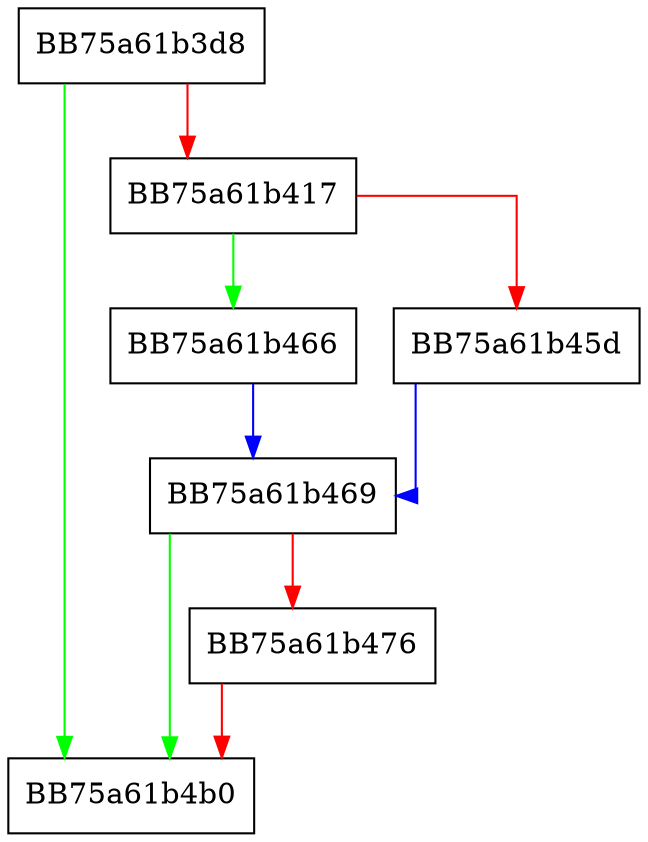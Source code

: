 digraph post {
  node [shape="box"];
  graph [splines=ortho];
  BB75a61b3d8 -> BB75a61b4b0 [color="green"];
  BB75a61b3d8 -> BB75a61b417 [color="red"];
  BB75a61b417 -> BB75a61b466 [color="green"];
  BB75a61b417 -> BB75a61b45d [color="red"];
  BB75a61b45d -> BB75a61b469 [color="blue"];
  BB75a61b466 -> BB75a61b469 [color="blue"];
  BB75a61b469 -> BB75a61b4b0 [color="green"];
  BB75a61b469 -> BB75a61b476 [color="red"];
  BB75a61b476 -> BB75a61b4b0 [color="red"];
}